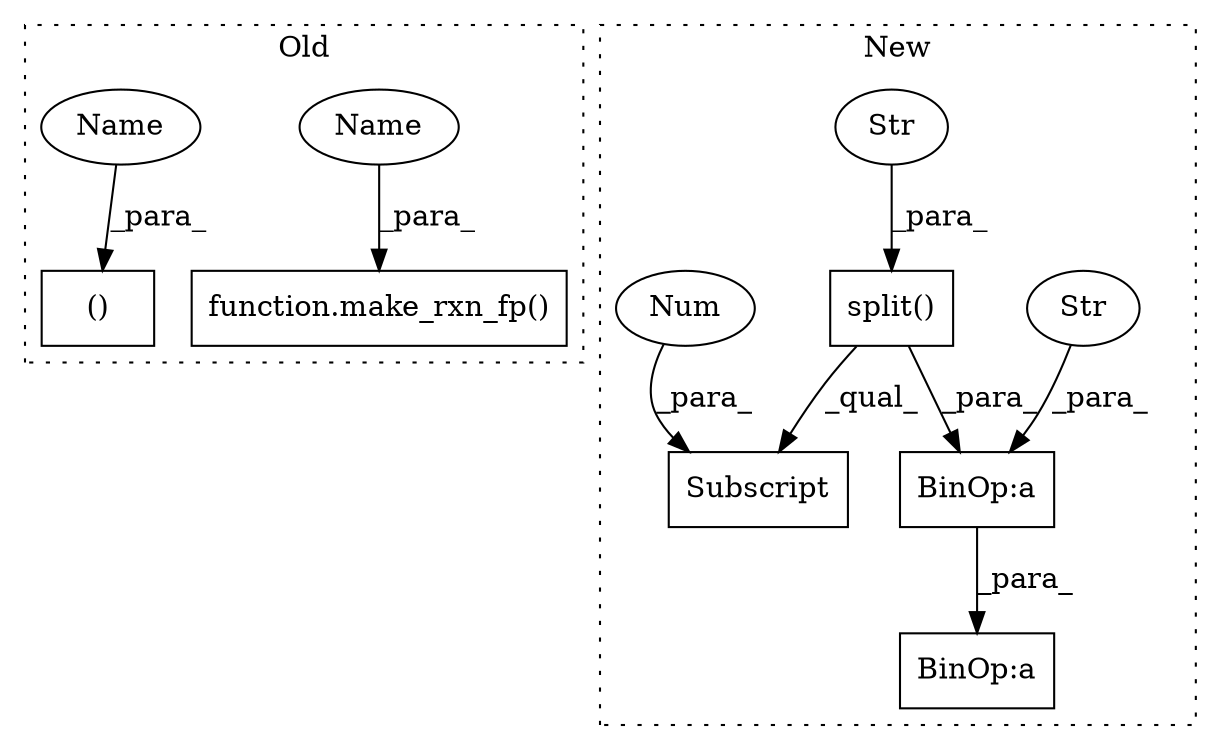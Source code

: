 digraph G {
subgraph cluster0 {
1 [label="function.make_rxn_fp()" a="75" s="10547,10594" l="12,1" shape="box"];
9 [label="()" a="54" s="10243" l="9" shape="box"];
10 [label="Name" a="87" s="10559" l="7" shape="ellipse"];
11 [label="Name" a="87" s="10236" l="7" shape="ellipse"];
label = "Old";
style="dotted";
}
subgraph cluster1 {
2 [label="Subscript" a="63" s="12078,0" l="22,0" shape="box"];
3 [label="split()" a="75" s="12078,12096" l="14,1" shape="box"];
4 [label="BinOp:a" a="82" s="12306" l="3" shape="box"];
5 [label="BinOp:a" a="82" s="12306" l="10" shape="box"];
6 [label="Str" a="66" s="12309" l="4" shape="ellipse"];
7 [label="Str" a="66" s="12092" l="4" shape="ellipse"];
8 [label="Num" a="76" s="12098" l="1" shape="ellipse"];
label = "New";
style="dotted";
}
3 -> 2 [label="_qual_"];
3 -> 4 [label="_para_"];
4 -> 5 [label="_para_"];
6 -> 4 [label="_para_"];
7 -> 3 [label="_para_"];
8 -> 2 [label="_para_"];
10 -> 1 [label="_para_"];
11 -> 9 [label="_para_"];
}